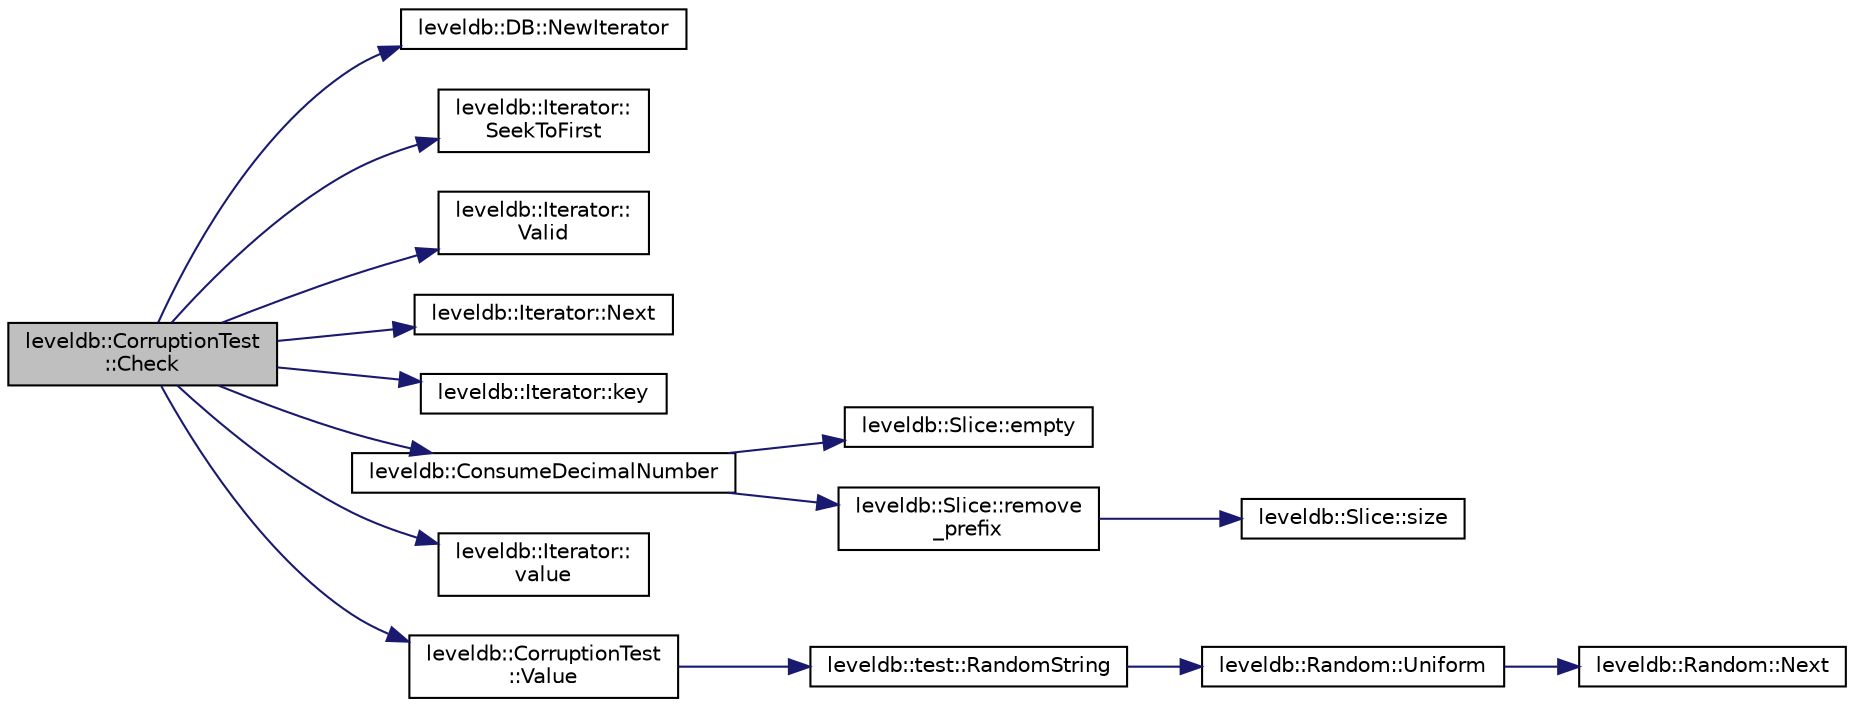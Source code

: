 digraph "leveldb::CorruptionTest::Check"
{
  edge [fontname="Helvetica",fontsize="10",labelfontname="Helvetica",labelfontsize="10"];
  node [fontname="Helvetica",fontsize="10",shape=record];
  rankdir="LR";
  Node1 [label="leveldb::CorruptionTest\l::Check",height=0.2,width=0.4,color="black", fillcolor="grey75", style="filled" fontcolor="black"];
  Node1 -> Node2 [color="midnightblue",fontsize="10",style="solid"];
  Node2 [label="leveldb::DB::NewIterator",height=0.2,width=0.4,color="black", fillcolor="white", style="filled",URL="$classleveldb_1_1_d_b.html#a5629308235de24c05c286c353d4e7d32"];
  Node1 -> Node3 [color="midnightblue",fontsize="10",style="solid"];
  Node3 [label="leveldb::Iterator::\lSeekToFirst",height=0.2,width=0.4,color="black", fillcolor="white", style="filled",URL="$classleveldb_1_1_iterator.html#a3594967cf26ddf1d37c7b886bb48627e"];
  Node1 -> Node4 [color="midnightblue",fontsize="10",style="solid"];
  Node4 [label="leveldb::Iterator::\lValid",height=0.2,width=0.4,color="black", fillcolor="white", style="filled",URL="$classleveldb_1_1_iterator.html#a38614978bfa0586327b8e237bcb46012"];
  Node1 -> Node5 [color="midnightblue",fontsize="10",style="solid"];
  Node5 [label="leveldb::Iterator::Next",height=0.2,width=0.4,color="black", fillcolor="white", style="filled",URL="$classleveldb_1_1_iterator.html#aea54a5ca7eb942eb15770820529410e7"];
  Node1 -> Node6 [color="midnightblue",fontsize="10",style="solid"];
  Node6 [label="leveldb::Iterator::key",height=0.2,width=0.4,color="black", fillcolor="white", style="filled",URL="$classleveldb_1_1_iterator.html#ad17feced6e24a1b21db5ae6940c1f220"];
  Node1 -> Node7 [color="midnightblue",fontsize="10",style="solid"];
  Node7 [label="leveldb::ConsumeDecimalNumber",height=0.2,width=0.4,color="black", fillcolor="white", style="filled",URL="$namespaceleveldb.html#a1bda628b65e834063ccc5fcaec8328f8"];
  Node7 -> Node8 [color="midnightblue",fontsize="10",style="solid"];
  Node8 [label="leveldb::Slice::empty",height=0.2,width=0.4,color="black", fillcolor="white", style="filled",URL="$classleveldb_1_1_slice.html#a7d0b93d5801bff5656068647759dcb8f"];
  Node7 -> Node9 [color="midnightblue",fontsize="10",style="solid"];
  Node9 [label="leveldb::Slice::remove\l_prefix",height=0.2,width=0.4,color="black", fillcolor="white", style="filled",URL="$classleveldb_1_1_slice.html#a1be5b22958a115ebecb2b017aad2b3f6"];
  Node9 -> Node10 [color="midnightblue",fontsize="10",style="solid"];
  Node10 [label="leveldb::Slice::size",height=0.2,width=0.4,color="black", fillcolor="white", style="filled",URL="$classleveldb_1_1_slice.html#a947d3173f04f8a30553e89046daf91d5"];
  Node1 -> Node11 [color="midnightblue",fontsize="10",style="solid"];
  Node11 [label="leveldb::Iterator::\lvalue",height=0.2,width=0.4,color="black", fillcolor="white", style="filled",URL="$classleveldb_1_1_iterator.html#a613ac2e965518aad7a064c64c72bcf7c"];
  Node1 -> Node12 [color="midnightblue",fontsize="10",style="solid"];
  Node12 [label="leveldb::CorruptionTest\l::Value",height=0.2,width=0.4,color="black", fillcolor="white", style="filled",URL="$classleveldb_1_1_corruption_test.html#a0afb6030faf43287b86e027a13eac152"];
  Node12 -> Node13 [color="midnightblue",fontsize="10",style="solid"];
  Node13 [label="leveldb::test::RandomString",height=0.2,width=0.4,color="black", fillcolor="white", style="filled",URL="$namespaceleveldb_1_1test.html#a2132c5f28cd21dcea4348246fa32b673"];
  Node13 -> Node14 [color="midnightblue",fontsize="10",style="solid"];
  Node14 [label="leveldb::Random::Uniform",height=0.2,width=0.4,color="black", fillcolor="white", style="filled",URL="$classleveldb_1_1_random.html#a9281323c3f115fa47a0f329f72ad2a80"];
  Node14 -> Node15 [color="midnightblue",fontsize="10",style="solid"];
  Node15 [label="leveldb::Random::Next",height=0.2,width=0.4,color="black", fillcolor="white", style="filled",URL="$classleveldb_1_1_random.html#a9e00ef1fcc82ed0ad16ba91b30ae8038"];
}
